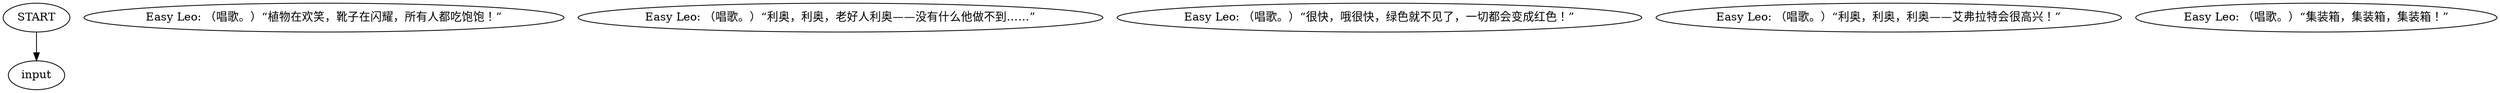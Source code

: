 # CONTAINERYARD / LEO barks
# Leo's barks
# ==================================================
digraph G {
	  0 [label="START"];
	  1 [label="input"];
	  2 [label="Easy Leo: （唱歌。）“植物在欢笑，靴子在闪耀，所有人都吃饱饱！”"];
	  3 [label="Easy Leo: （唱歌。）“利奥，利奥，老好人利奥——没有什么他做不到……”"];
	  4 [label="Easy Leo: （唱歌。）“很快，哦很快，绿色就不见了，一切都会变成红色！”"];
	  6 [label="Easy Leo: （唱歌。）“利奥，利奥，利奥——艾弗拉特会很高兴！”"];
	  7 [label="Easy Leo: （唱歌。）“集装箱，集装箱，集装箱！”"];
	  0 -> 1
}

